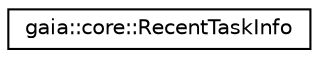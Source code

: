 digraph G
{
  edge [fontname="Helvetica",fontsize="10",labelfontname="Helvetica",labelfontsize="10"];
  node [fontname="Helvetica",fontsize="10",shape=record];
  rankdir=LR;
  Node1 [label="gaia::core::RecentTaskInfo",height=0.2,width=0.4,color="black", fillcolor="white", style="filled",URL="$d4/dc5/classgaia_1_1core_1_1_recent_task_info.html",tooltip="Information you can retrieve about tasks that the user has most recently started or visited..."];
}
